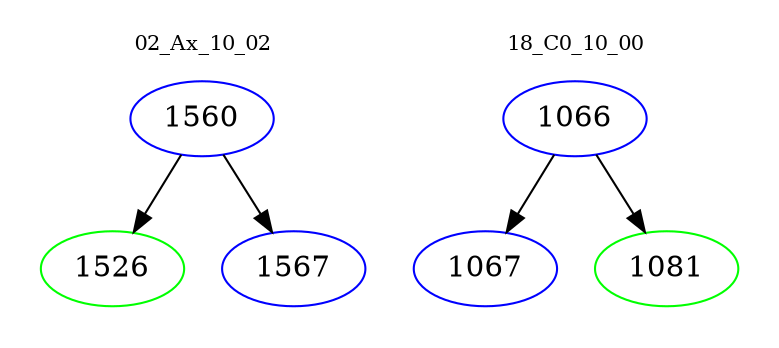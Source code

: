 digraph{
subgraph cluster_0 {
color = white
label = "02_Ax_10_02";
fontsize=10;
T0_1560 [label="1560", color="blue"]
T0_1560 -> T0_1526 [color="black"]
T0_1526 [label="1526", color="green"]
T0_1560 -> T0_1567 [color="black"]
T0_1567 [label="1567", color="blue"]
}
subgraph cluster_1 {
color = white
label = "18_C0_10_00";
fontsize=10;
T1_1066 [label="1066", color="blue"]
T1_1066 -> T1_1067 [color="black"]
T1_1067 [label="1067", color="blue"]
T1_1066 -> T1_1081 [color="black"]
T1_1081 [label="1081", color="green"]
}
}
